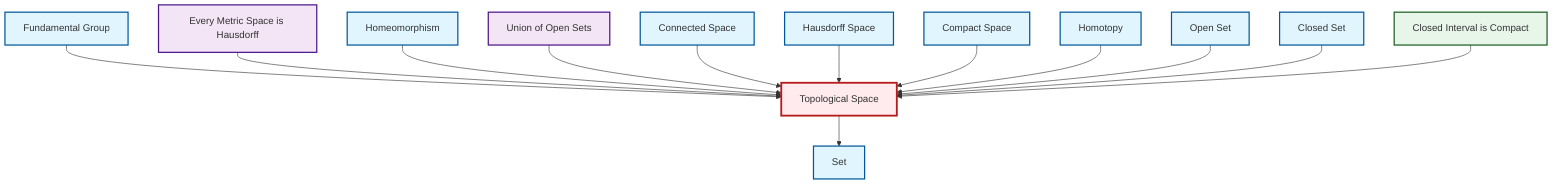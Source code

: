 graph TD
    classDef definition fill:#e1f5fe,stroke:#01579b,stroke-width:2px
    classDef theorem fill:#f3e5f5,stroke:#4a148c,stroke-width:2px
    classDef axiom fill:#fff3e0,stroke:#e65100,stroke-width:2px
    classDef example fill:#e8f5e9,stroke:#1b5e20,stroke-width:2px
    classDef current fill:#ffebee,stroke:#b71c1c,stroke-width:3px
    def-closed-set["Closed Set"]:::definition
    def-fundamental-group["Fundamental Group"]:::definition
    def-compact["Compact Space"]:::definition
    thm-union-open-sets["Union of Open Sets"]:::theorem
    def-set["Set"]:::definition
    def-homotopy["Homotopy"]:::definition
    def-open-set["Open Set"]:::definition
    def-hausdorff["Hausdorff Space"]:::definition
    def-connected["Connected Space"]:::definition
    def-homeomorphism["Homeomorphism"]:::definition
    def-topological-space["Topological Space"]:::definition
    thm-metric-hausdorff["Every Metric Space is Hausdorff"]:::theorem
    ex-closed-interval-compact["Closed Interval is Compact"]:::example
    def-topological-space --> def-set
    def-fundamental-group --> def-topological-space
    thm-metric-hausdorff --> def-topological-space
    def-homeomorphism --> def-topological-space
    thm-union-open-sets --> def-topological-space
    def-connected --> def-topological-space
    def-hausdorff --> def-topological-space
    def-compact --> def-topological-space
    def-homotopy --> def-topological-space
    def-open-set --> def-topological-space
    def-closed-set --> def-topological-space
    ex-closed-interval-compact --> def-topological-space
    class def-topological-space current